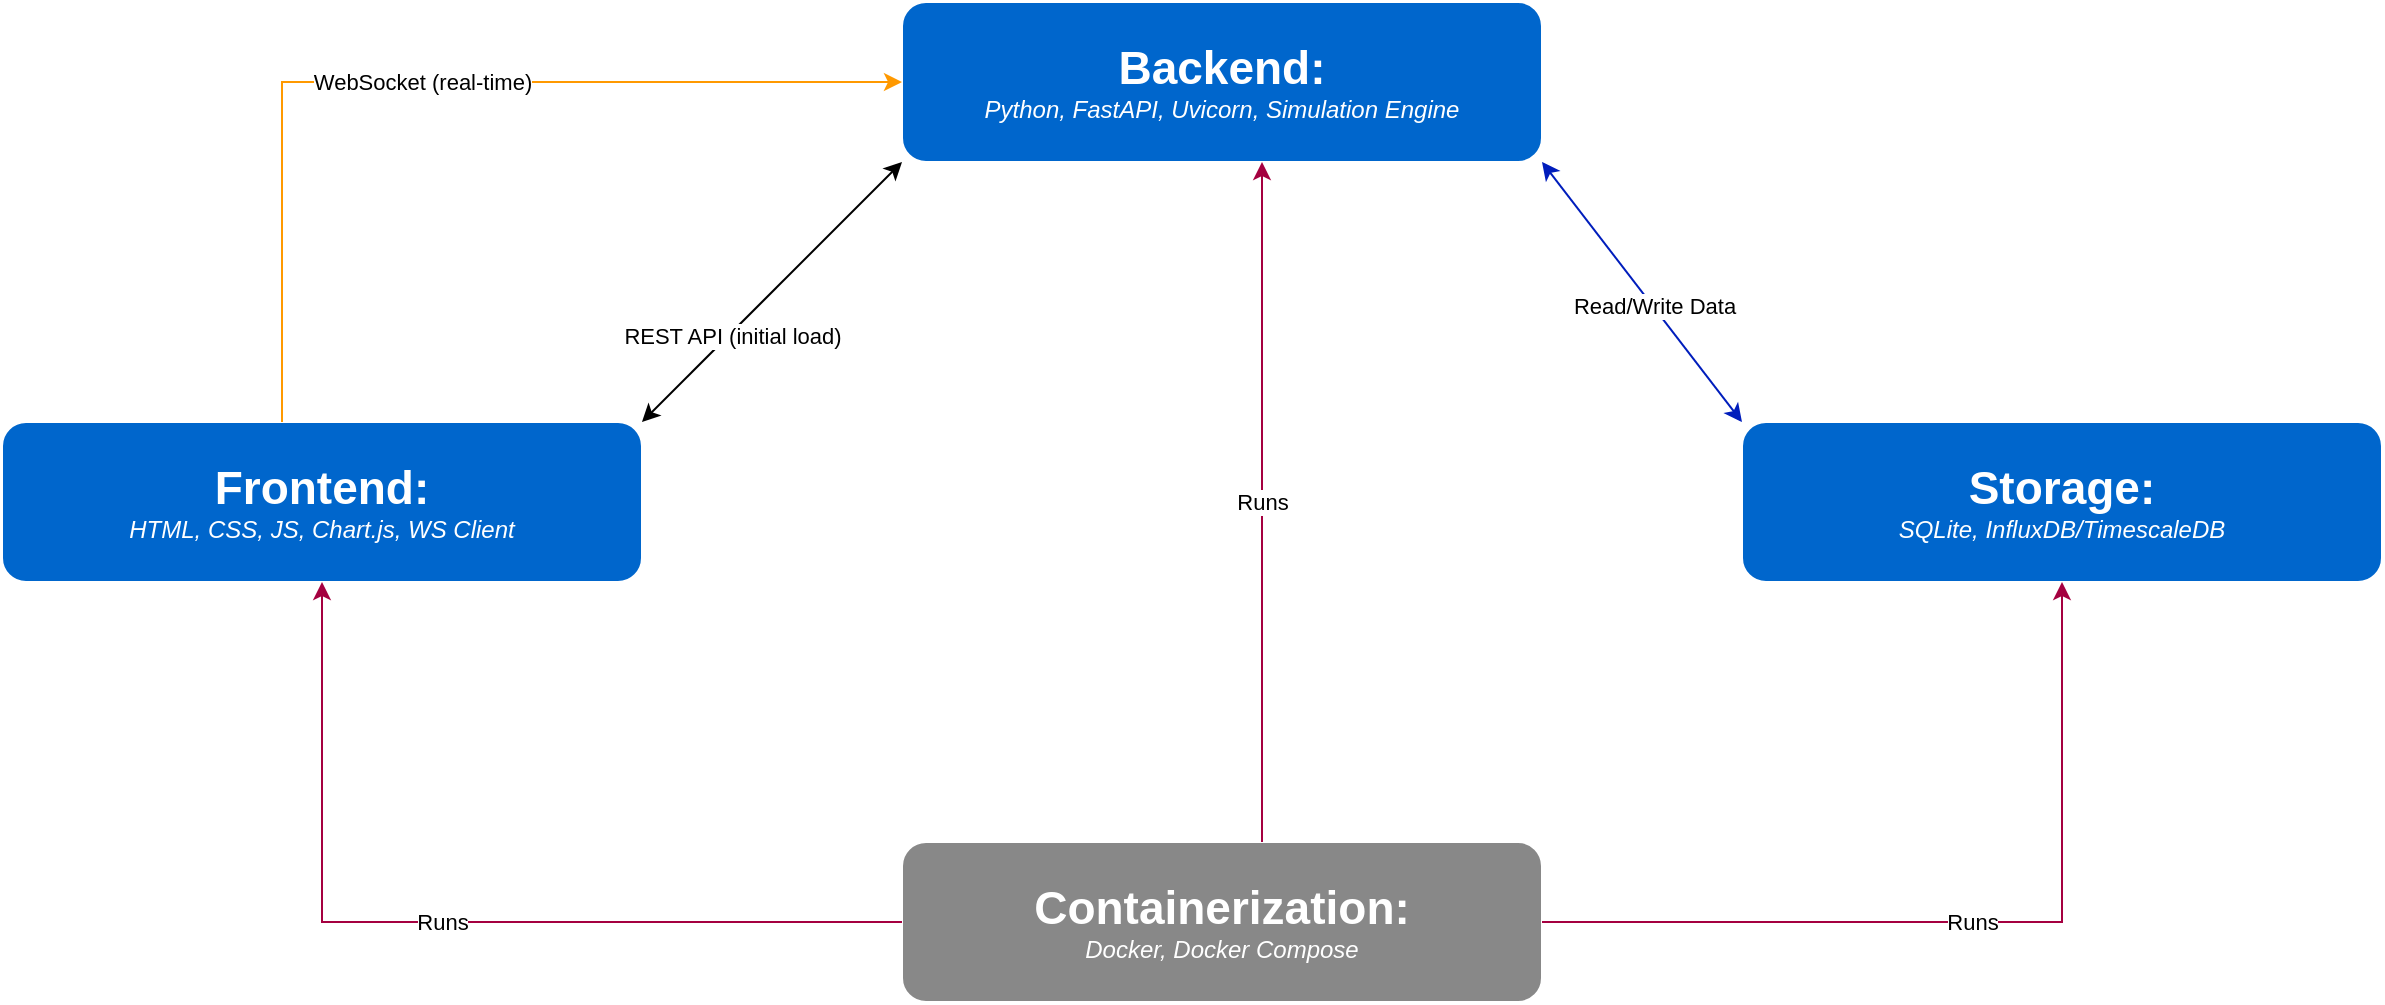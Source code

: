 <mxfile version="28.1.0">
  <diagram name="Tech Stack / Architecture (Matching Style)" id="0">
    <mxGraphModel dx="1209" dy="765" grid="1" gridSize="10" guides="1" tooltips="1" connect="1" arrows="1" fold="1" page="1" pageScale="1" pageWidth="1700" pageHeight="1200" math="0" shadow="0">
      <root>
        <mxCell id="0" />
        <mxCell id="1" parent="0" />
        <mxCell id="2" value="&lt;b&gt;&lt;font style=&quot;font-size: 23px;&quot;&gt;Frontend:&lt;/font&gt;&lt;/b&gt;&lt;br&gt;&lt;i&gt;HTML, CSS, JS, Chart.js, WS Client&lt;/i&gt;" style="rounded=1;whiteSpace=wrap;html=1;strokeColor=#ffffff;fillColor=#0066cc;fontColor=#ffffff;" parent="1" vertex="1">
          <mxGeometry x="170" y="500" width="320" height="80" as="geometry" />
        </mxCell>
        <mxCell id="3" value="&lt;font style=&quot;font-size: 23px;&quot;&gt;&lt;b&gt;Backend:&lt;/b&gt;&lt;/font&gt;&lt;br&gt;&lt;i&gt;Python, FastAPI, Uvicorn, Simulation Engine&lt;/i&gt;" style="rounded=1;whiteSpace=wrap;html=1;strokeColor=#ffffff;fillColor=#0066cc;fontColor=#ffffff;" parent="1" vertex="1">
          <mxGeometry x="620" y="290" width="320" height="80" as="geometry" />
        </mxCell>
        <mxCell id="4" value="&lt;font style=&quot;font-size: 23px;&quot;&gt;&lt;b&gt;Storage:&lt;/b&gt;&lt;/font&gt;&lt;br&gt;&lt;i&gt;SQLite, InfluxDB/TimescaleDB&lt;/i&gt;" style="rounded=1;whiteSpace=wrap;html=1;strokeColor=#ffffff;fillColor=#0066cc;fontColor=#ffffff;" parent="1" vertex="1">
          <mxGeometry x="1040" y="500" width="320" height="80" as="geometry" />
        </mxCell>
        <mxCell id="5" value="&lt;b&gt;&lt;font style=&quot;font-size: 23px;&quot;&gt;Containerization:&lt;/font&gt;&lt;/b&gt;&lt;br&gt;&lt;i&gt;Docker, Docker Compose&lt;/i&gt;" style="rounded=1;whiteSpace=wrap;html=1;strokeColor=#ffffff;fillColor=#888888;fontColor=#ffffff;" parent="1" vertex="1">
          <mxGeometry x="620" y="710" width="320" height="80" as="geometry" />
        </mxCell>
        <mxCell id="201" value="WebSocket (real-time)" style="edgeStyle=orthogonalEdgeStyle;rounded=0;orthogonalLoop=1;jettySize=auto;html=1;strokeColor=#ff9900;endArrow=classic;entryX=0;entryY=0.5;entryDx=0;entryDy=0;" parent="1" source="2" target="3" edge="1">
          <mxGeometry relative="1" as="geometry">
            <Array as="points">
              <mxPoint x="310" y="330" />
            </Array>
          </mxGeometry>
        </mxCell>
        <mxCell id="203" value="Runs" style="edgeStyle=orthogonalEdgeStyle;rounded=0;orthogonalLoop=1;jettySize=auto;html=1;strokeColor=#A50040;endArrow=classic;fillColor=#d80073;" parent="1" source="5" target="2" edge="1">
          <mxGeometry relative="1" as="geometry" />
        </mxCell>
        <mxCell id="204" value="Runs" style="edgeStyle=orthogonalEdgeStyle;rounded=0;orthogonalLoop=1;jettySize=auto;html=1;strokeColor=#A50040;endArrow=classic;exitX=0.75;exitY=0;exitDx=0;exitDy=0;entryX=0.75;entryY=1;entryDx=0;entryDy=0;fillColor=#d80073;" parent="1" edge="1">
          <mxGeometry relative="1" as="geometry">
            <mxPoint x="800" y="710" as="sourcePoint" />
            <mxPoint x="800" y="370" as="targetPoint" />
          </mxGeometry>
        </mxCell>
        <mxCell id="205" value="Runs" style="edgeStyle=orthogonalEdgeStyle;rounded=0;orthogonalLoop=1;jettySize=auto;html=1;strokeColor=#A50040;endArrow=classic;fillColor=#d80073;" parent="1" source="5" target="4" edge="1">
          <mxGeometry relative="1" as="geometry" />
        </mxCell>
        <mxCell id="HxpjBHRTx_HjAjPJXyA2-205" value="" style="endArrow=classic;startArrow=classic;html=1;rounded=0;entryX=1;entryY=1;entryDx=0;entryDy=0;exitX=0;exitY=0;exitDx=0;exitDy=0;fillColor=#0050ef;strokeColor=light-dark(#001DBC,#001DBC);" edge="1" parent="1" source="4" target="3">
          <mxGeometry width="50" height="50" relative="1" as="geometry">
            <mxPoint x="760" y="610" as="sourcePoint" />
            <mxPoint x="810" y="560" as="targetPoint" />
          </mxGeometry>
        </mxCell>
        <mxCell id="HxpjBHRTx_HjAjPJXyA2-206" value="Read/Write Data" style="edgeLabel;html=1;align=center;verticalAlign=middle;resizable=0;points=[];" vertex="1" connectable="0" parent="HxpjBHRTx_HjAjPJXyA2-205">
          <mxGeometry x="-0.107" relative="1" as="geometry">
            <mxPoint as="offset" />
          </mxGeometry>
        </mxCell>
        <mxCell id="HxpjBHRTx_HjAjPJXyA2-207" value="" style="endArrow=classic;startArrow=classic;html=1;rounded=0;entryX=0;entryY=1;entryDx=0;entryDy=0;exitX=1;exitY=0;exitDx=0;exitDy=0;strokeColor=light-dark(#000000,#001DBC);" edge="1" parent="1" source="2" target="3">
          <mxGeometry width="50" height="50" relative="1" as="geometry">
            <mxPoint x="620" y="520" as="sourcePoint" />
            <mxPoint x="670" y="470" as="targetPoint" />
          </mxGeometry>
        </mxCell>
        <mxCell id="HxpjBHRTx_HjAjPJXyA2-208" value="REST API (initial load)" style="edgeLabel;html=1;align=center;verticalAlign=middle;resizable=0;points=[];" vertex="1" connectable="0" parent="HxpjBHRTx_HjAjPJXyA2-207">
          <mxGeometry x="-0.326" y="-1" relative="1" as="geometry">
            <mxPoint as="offset" />
          </mxGeometry>
        </mxCell>
      </root>
    </mxGraphModel>
  </diagram>
</mxfile>
